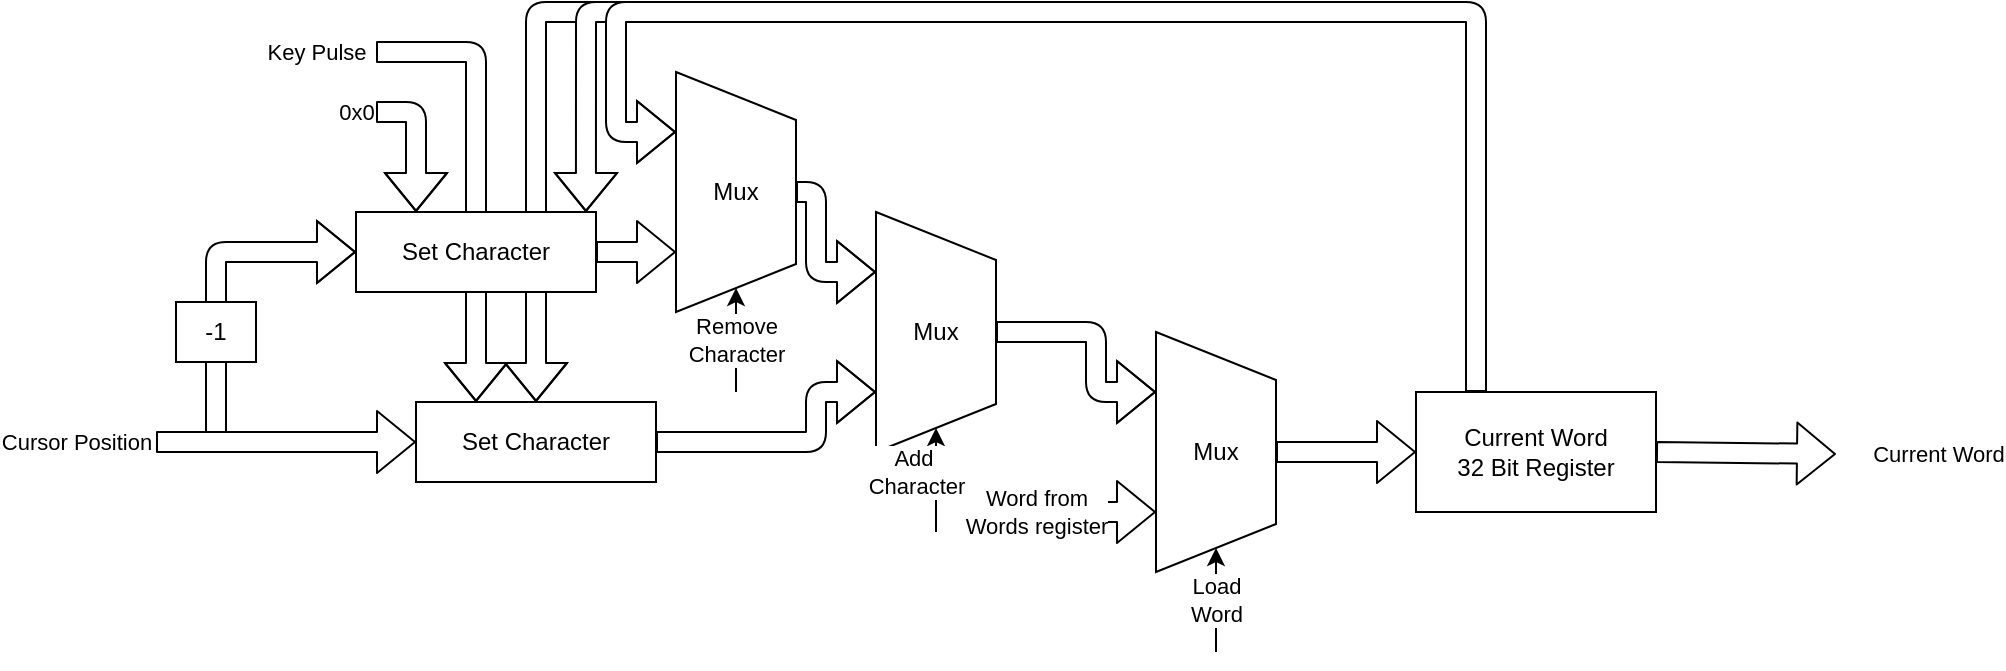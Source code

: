 <mxfile type="device" version="10.6.5"><diagram id="7zyyg_KbMhT3guljU6tZ" name="Page-1"><mxGraphModel grid="1" dx="1347" dy="352" gridSize="10" guides="1" tooltips="1" connect="1" arrows="1" fold="1" page="1" pageScale="1" pageWidth="827" pageHeight="1169" math="0" shadow="0"><root><mxCell id="0" /><mxCell id="1" parent="0" /><mxCell id="H_oCvRhP7dIOD9XBzt5k-26" value="" parent="1" style="shape=flexArrow;endArrow=classic;html=1;fillColor=#ffffff;entryX=0.5;entryY=0;entryDx=0;entryDy=0;" edge="1" target="H_oCvRhP7dIOD9XBzt5k-17"><mxGeometry as="geometry" width="50" height="50" relative="1"><mxPoint as="sourcePoint" x="30" y="10" /><mxPoint as="targetPoint" x="-160" y="60" /><Array as="points"><mxPoint y="10" /></Array></mxGeometry></mxCell><mxCell id="H_oCvRhP7dIOD9XBzt5k-24" value="Key Pulse" parent="1" style="shape=flexArrow;endArrow=classic;html=1;fillColor=#ffffff;entryX=0.25;entryY=0;entryDx=0;entryDy=0;" edge="1" target="H_oCvRhP7dIOD9XBzt5k-17"><mxGeometry as="geometry" x="-0.553" y="-80" width="50" height="50" relative="1"><mxPoint as="sourcePoint" x="-80" y="30" /><mxPoint as="targetPoint" x="-70" y="310" /><Array as="points"><mxPoint x="-30" y="30" /></Array><mxPoint as="offset" /></mxGeometry></mxCell><mxCell id="H_oCvRhP7dIOD9XBzt5k-1" value="Current Word&lt;br&gt;32 Bit Register&lt;br&gt;" parent="1" style="rounded=0;whiteSpace=wrap;html=1;" vertex="1"><mxGeometry as="geometry" x="440" y="200" width="120" height="60" /></mxCell><mxCell id="H_oCvRhP7dIOD9XBzt5k-3" value="" parent="1" style="shape=flexArrow;endArrow=classic;html=1;entryX=0;entryY=0.5;entryDx=0;entryDy=0;" edge="1" target="H_oCvRhP7dIOD9XBzt5k-1" source="H_oCvRhP7dIOD9XBzt5k-2"><mxGeometry as="geometry" width="50" height="50" relative="1"><mxPoint as="sourcePoint" x="370" y="280" /><mxPoint as="targetPoint" x="440.711" y="230" /></mxGeometry></mxCell><mxCell id="H_oCvRhP7dIOD9XBzt5k-7" value="" parent="1" style="shape=flexArrow;endArrow=classic;html=1;entryX=0.25;entryY=1;entryDx=0;entryDy=0;" edge="1" target="H_oCvRhP7dIOD9XBzt5k-2" source="H_oCvRhP7dIOD9XBzt5k-5"><mxGeometry as="geometry" width="50" height="50" relative="1"><mxPoint as="sourcePoint" x="240" y="230" /><mxPoint as="targetPoint" x="310.711" y="180" /><Array as="points"><mxPoint x="280" y="170" /><mxPoint x="280" y="200" /></Array></mxGeometry></mxCell><mxCell id="H_oCvRhP7dIOD9XBzt5k-8" value="" parent="1" style="shape=flexArrow;endArrow=classic;html=1;entryX=0.25;entryY=1;entryDx=0;entryDy=0;" edge="1" target="H_oCvRhP7dIOD9XBzt5k-5" source="H_oCvRhP7dIOD9XBzt5k-6"><mxGeometry as="geometry" width="50" height="50" relative="1"><mxPoint as="sourcePoint" x="70" y="150" /><mxPoint as="targetPoint" x="140.711" y="100" /><Array as="points"><mxPoint x="140" y="100" /><mxPoint x="140" y="140" /></Array></mxGeometry></mxCell><mxCell id="H_oCvRhP7dIOD9XBzt5k-11" value="" parent="1" style="group" vertex="1" connectable="0"><mxGeometry as="geometry" x="170" y="110" width="60" height="160" /></mxCell><mxCell id="H_oCvRhP7dIOD9XBzt5k-5" value="Mux" parent="H_oCvRhP7dIOD9XBzt5k-11" style="shape=trapezoid;perimeter=trapezoidPerimeter;whiteSpace=wrap;html=1;direction=south;" vertex="1"><mxGeometry as="geometry" width="60" height="120" /></mxCell><mxCell id="H_oCvRhP7dIOD9XBzt5k-9" value="Add&amp;nbsp;&lt;br&gt;Character" parent="H_oCvRhP7dIOD9XBzt5k-11" style="endArrow=classic;html=1;entryX=1;entryY=0.5;entryDx=0;entryDy=0;" edge="1" target="H_oCvRhP7dIOD9XBzt5k-5"><mxGeometry as="geometry" x="0.162" y="10" width="50" height="50" relative="1"><mxPoint as="sourcePoint" x="30" y="160" /><mxPoint as="targetPoint" x="50" y="160" /><mxPoint as="offset" /></mxGeometry></mxCell><mxCell id="H_oCvRhP7dIOD9XBzt5k-12" value="" parent="1" style="group" vertex="1" connectable="0"><mxGeometry as="geometry" x="310" y="170" width="60" height="160" /></mxCell><mxCell id="H_oCvRhP7dIOD9XBzt5k-2" value="Mux" parent="H_oCvRhP7dIOD9XBzt5k-12" style="shape=trapezoid;perimeter=trapezoidPerimeter;whiteSpace=wrap;html=1;direction=south;" vertex="1"><mxGeometry as="geometry" width="60" height="120" /></mxCell><mxCell id="H_oCvRhP7dIOD9XBzt5k-4" value="Load&lt;br&gt;Word&lt;br&gt;" parent="H_oCvRhP7dIOD9XBzt5k-12" style="endArrow=classic;html=1;entryX=1;entryY=0.5;entryDx=0;entryDy=0;" edge="1" target="H_oCvRhP7dIOD9XBzt5k-2"><mxGeometry as="geometry" width="50" height="50" relative="1"><mxPoint as="sourcePoint" x="30" y="160" /><mxPoint as="targetPoint" x="50" y="130" /></mxGeometry></mxCell><mxCell id="H_oCvRhP7dIOD9XBzt5k-13" value="" parent="1" style="group" vertex="1" connectable="0"><mxGeometry as="geometry" x="70" y="40" width="60" height="160" /></mxCell><mxCell id="H_oCvRhP7dIOD9XBzt5k-6" value="Mux" parent="H_oCvRhP7dIOD9XBzt5k-13" style="shape=trapezoid;perimeter=trapezoidPerimeter;whiteSpace=wrap;html=1;direction=south;" vertex="1"><mxGeometry as="geometry" width="60" height="120" /></mxCell><mxCell id="H_oCvRhP7dIOD9XBzt5k-10" value="Remove&lt;br&gt;Character&lt;br&gt;" parent="H_oCvRhP7dIOD9XBzt5k-13" style="endArrow=classic;html=1;entryX=1;entryY=0.5;entryDx=0;entryDy=0;" edge="1" target="H_oCvRhP7dIOD9XBzt5k-6"><mxGeometry as="geometry" width="50" height="50" relative="1"><mxPoint as="sourcePoint" x="30" y="160" /><mxPoint as="targetPoint" x="70" y="180" /></mxGeometry></mxCell><mxCell id="H_oCvRhP7dIOD9XBzt5k-15" value="Set Character" parent="1" style="rounded=0;whiteSpace=wrap;html=1;" vertex="1"><mxGeometry as="geometry" x="-90" y="110" width="120" height="40" /></mxCell><mxCell id="H_oCvRhP7dIOD9XBzt5k-16" value="" parent="1" style="shape=flexArrow;endArrow=classic;html=1;entryX=0.75;entryY=1;entryDx=0;entryDy=0;" edge="1" target="H_oCvRhP7dIOD9XBzt5k-6" source="H_oCvRhP7dIOD9XBzt5k-15"><mxGeometry as="geometry" width="50" height="50" relative="1"><mxPoint as="sourcePoint" x="-10" y="180" /><mxPoint as="targetPoint" x="60.711" y="130" /></mxGeometry></mxCell><mxCell id="H_oCvRhP7dIOD9XBzt5k-17" value="Set Character" parent="1" style="rounded=0;whiteSpace=wrap;html=1;" vertex="1"><mxGeometry as="geometry" x="-60" y="205" width="120" height="40" /></mxCell><mxCell id="H_oCvRhP7dIOD9XBzt5k-18" value="" parent="1" style="shape=flexArrow;endArrow=classic;html=1;entryX=0.75;entryY=1;entryDx=0;entryDy=0;" edge="1" target="H_oCvRhP7dIOD9XBzt5k-5" source="H_oCvRhP7dIOD9XBzt5k-17"><mxGeometry as="geometry" width="50" height="50" relative="1"><mxPoint as="sourcePoint" x="50" y="270" /><mxPoint as="targetPoint" x="120.711" y="220" /><Array as="points"><mxPoint x="140" y="225" /><mxPoint x="140" y="200" /></Array></mxGeometry></mxCell><mxCell id="H_oCvRhP7dIOD9XBzt5k-19" value="Word from&lt;br&gt;Words register&lt;br&gt;" parent="1" style="shape=flexArrow;endArrow=classic;html=1;entryX=0.75;entryY=1;entryDx=0;entryDy=0;" edge="1" target="H_oCvRhP7dIOD9XBzt5k-2"><mxGeometry as="geometry" x="-1" y="30" width="50" height="50" relative="1"><mxPoint as="sourcePoint" x="280" y="260" /><mxPoint as="targetPoint" x="220" y="300" /><mxPoint as="offset" x="-30" y="30" /></mxGeometry></mxCell><mxCell id="H_oCvRhP7dIOD9XBzt5k-21" value="" parent="1" style="shape=flexArrow;endArrow=classic;html=1;entryX=0;entryY=0.5;entryDx=0;entryDy=0;" edge="1" target="H_oCvRhP7dIOD9XBzt5k-15"><mxGeometry as="geometry" width="50" height="50" relative="1"><mxPoint as="sourcePoint" x="-160" y="230" /><mxPoint as="targetPoint" x="-100" y="140" /><Array as="points"><mxPoint x="-160" y="130" /></Array></mxGeometry></mxCell><mxCell id="H_oCvRhP7dIOD9XBzt5k-22" value="-1" parent="1" style="rounded=0;whiteSpace=wrap;html=1;" vertex="1"><mxGeometry as="geometry" x="-180" y="155" width="40" height="30" /></mxCell><mxCell id="H_oCvRhP7dIOD9XBzt5k-20" value="Cursor Position" parent="1" style="shape=flexArrow;endArrow=classic;html=1;entryX=0;entryY=0.5;entryDx=0;entryDy=0;fillColor=#ffffff;" edge="1" target="H_oCvRhP7dIOD9XBzt5k-17"><mxGeometry as="geometry" x="-1" y="-40" width="50" height="50" relative="1"><mxPoint as="sourcePoint" x="-190" y="225" /><mxPoint as="targetPoint" x="-180" y="210" /><mxPoint as="offset" x="-40" y="-40" /></mxGeometry></mxCell><mxCell id="H_oCvRhP7dIOD9XBzt5k-27" value="" parent="1" style="shape=flexArrow;endArrow=classic;html=1;fillColor=#ffffff;entryX=0.958;entryY=0;entryDx=0;entryDy=0;entryPerimeter=0;" edge="1" target="H_oCvRhP7dIOD9XBzt5k-15"><mxGeometry as="geometry" width="50" height="50" relative="1"><mxPoint as="sourcePoint" x="60" y="10" /><mxPoint as="targetPoint" x="-20" y="320" /><Array as="points"><mxPoint x="25" y="10" /></Array></mxGeometry></mxCell><mxCell id="H_oCvRhP7dIOD9XBzt5k-25" value="" parent="1" style="shape=flexArrow;endArrow=classic;html=1;fillColor=#ffffff;entryX=0.25;entryY=1;entryDx=0;entryDy=0;exitX=0.25;exitY=0;exitDx=0;exitDy=0;" edge="1" target="H_oCvRhP7dIOD9XBzt5k-6" source="H_oCvRhP7dIOD9XBzt5k-1"><mxGeometry as="geometry" width="50" height="50" relative="1"><mxPoint as="sourcePoint" x="20" y="60" /><mxPoint as="targetPoint" x="70" y="10" /><Array as="points"><mxPoint x="470" y="10" /><mxPoint x="40" y="10" /><mxPoint x="40" y="70" /></Array></mxGeometry></mxCell><mxCell id="H_oCvRhP7dIOD9XBzt5k-28" value="0x0" parent="1" style="shape=flexArrow;endArrow=classic;html=1;fillColor=#ffffff;entryX=0.25;entryY=0;entryDx=0;entryDy=0;" edge="1" target="H_oCvRhP7dIOD9XBzt5k-15"><mxGeometry as="geometry" x="-0.429" y="-30" width="50" height="50" relative="1"><mxPoint as="sourcePoint" x="-80" y="60" /><mxPoint as="targetPoint" x="-140" y="60" /><Array as="points"><mxPoint x="-60" y="60" /></Array><mxPoint as="offset" /></mxGeometry></mxCell><mxCell id="H_oCvRhP7dIOD9XBzt5k-29" value="Current Word" parent="1" style="shape=flexArrow;endArrow=classic;html=1;fillColor=#ffffff;exitX=1;exitY=0.5;exitDx=0;exitDy=0;" edge="1" source="H_oCvRhP7dIOD9XBzt5k-1"><mxGeometry as="geometry" x="1" y="50" width="50" height="50" relative="1"><mxPoint as="sourcePoint" x="660" y="260" /><mxPoint as="targetPoint" x="650" y="231" /><mxPoint as="offset" x="50" y="50" /></mxGeometry></mxCell></root></mxGraphModel></diagram></mxfile>